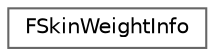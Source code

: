 digraph "Graphical Class Hierarchy"
{
 // INTERACTIVE_SVG=YES
 // LATEX_PDF_SIZE
  bgcolor="transparent";
  edge [fontname=Helvetica,fontsize=10,labelfontname=Helvetica,labelfontsize=10];
  node [fontname=Helvetica,fontsize=10,shape=box,height=0.2,width=0.4];
  rankdir="LR";
  Node0 [id="Node000000",label="FSkinWeightInfo",height=0.2,width=0.4,color="grey40", fillcolor="white", style="filled",URL="$dc/d43/structFSkinWeightInfo.html",tooltip="An runtime structure for passing data to FSkinWeightVertexBuffer."];
}
